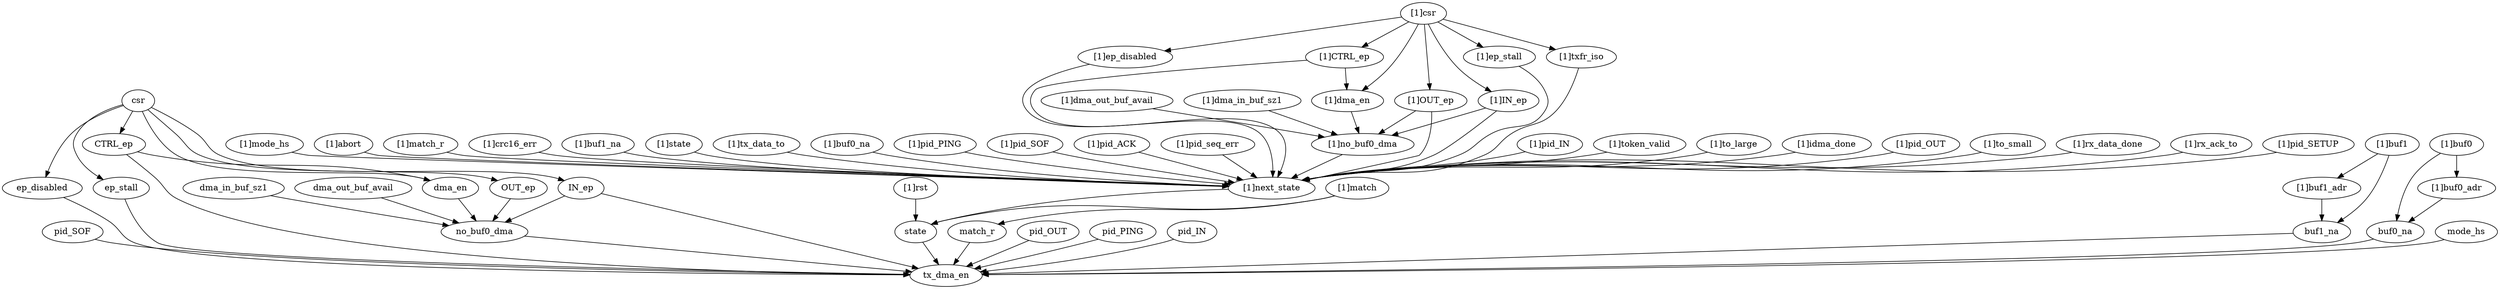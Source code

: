 strict digraph "" {
	pid_SOF	 [complexity=3,
		importance=0.0126829218298,
		rank=0.00422764060993];
	tx_dma_en	 [complexity=0,
		importance=0.00792525727378,
		rank=0.0];
	pid_SOF -> tx_dma_en;
	dma_en	 [complexity=15,
		importance=0.023337340178,
		rank=0.00155582267854];
	no_buf0_dma	 [complexity=9,
		importance=0.0184869362633,
		rank=0.00205410402925];
	dma_en -> no_buf0_dma;
	"[1]rst"	 [complexity=2,
		importance=0.118346584722,
		rank=0.0591732923608];
	state	 [complexity=1,
		importance=0.0378629733885,
		rank=0.0378629733885];
	"[1]rst" -> state;
	"[1]dma_in_buf_sz1"	 [complexity=18,
		importance=0.355818898525,
		rank=0.0197677165847];
	"[1]no_buf0_dma"	 [complexity=12,
		importance=0.351061233969,
		rank=0.0292551028307];
	"[1]dma_in_buf_sz1" -> "[1]no_buf0_dma";
	pid_OUT	 [complexity=9,
		importance=0.0126829218298,
		rank=0.00140921353664];
	pid_OUT -> tx_dma_en;
	"[1]pid_IN"	 [complexity=15,
		importance=0.515506997025,
		rank=0.034367133135];
	"[1]next_state"	 [complexity=3,
		importance=0.0851248887448,
		rank=0.0283749629149];
	"[1]pid_IN" -> "[1]next_state";
	"[1]dma_en"	 [complexity=18,
		importance=0.355911637884,
		rank=0.0197728687713];
	"[1]dma_en" -> "[1]no_buf0_dma";
	pid_PING	 [complexity=2,
		importance=0.0126829218298,
		rank=0.00634146091489];
	pid_PING -> tx_dma_en;
	"[1]ep_disabled"	 [complexity=6,
		importance=0.43040455054,
		rank=0.0717340917566];
	"[1]ep_disabled" -> "[1]next_state";
	pid_IN	 [complexity=12,
		importance=0.0206081791036,
		rank=0.00171734825863];
	pid_IN -> tx_dma_en;
	"[1]csr"	 [complexity=20,
		importance=0.36059900534,
		rank=0.018029950267];
	"[1]csr" -> "[1]dma_en";
	"[1]csr" -> "[1]ep_disabled";
	"[1]CTRL_ep"	 [complexity=21,
		importance=0.360691744699,
		rank=0.0171757973666];
	"[1]csr" -> "[1]CTRL_ep";
	"[1]OUT_ep"	 [complexity=18,
		importance=0.355841340784,
		rank=0.0197689633769];
	"[1]csr" -> "[1]OUT_ep";
	"[1]IN_ep"	 [complexity=18,
		importance=0.355841340784,
		rank=0.0197689633769];
	"[1]csr" -> "[1]IN_ep";
	"[1]ep_stall"	 [complexity=4,
		importance=0.43040455054,
		rank=0.107601137635];
	"[1]csr" -> "[1]ep_stall";
	"[1]txfr_iso"	 [complexity=5,
		importance=0.345279661795,
		rank=0.069055932359];
	"[1]csr" -> "[1]txfr_iso";
	"[1]token_valid"	 [complexity=5,
		importance=0.0898825533008,
		rank=0.0179765106602];
	"[1]token_valid" -> "[1]next_state";
	"[1]to_large"	 [complexity=5,
		importance=0.348204442783,
		rank=0.0696408885565];
	"[1]to_large" -> "[1]next_state";
	"[1]buf1"	 [complexity=15,
		importance=0.0326345564044,
		rank=0.00217563709362];
	buf1_na	 [complexity=9,
		importance=0.0223262674572,
		rank=0.00248069638413];
	"[1]buf1" -> buf1_na;
	"[1]buf1_adr"	 [complexity=12,
		importance=0.0278768918484,
		rank=0.0023230743207];
	"[1]buf1" -> "[1]buf1_adr";
	"[1]buf0"	 [complexity=15,
		importance=0.032264504997,
		rank=0.0021509669998];
	"[1]buf0_adr"	 [complexity=12,
		importance=0.027506840441,
		rank=0.00229223670341];
	"[1]buf0" -> "[1]buf0_adr";
	buf0_na	 [complexity=9,
		importance=0.0219562160498,
		rank=0.00243957956109];
	"[1]buf0" -> buf0_na;
	"[1]CTRL_ep" -> "[1]dma_en";
	"[1]CTRL_ep" -> "[1]next_state";
	ep_disabled	 [complexity=3,
		importance=0.0127053640893,
		rank=0.00423512136309];
	ep_disabled -> tx_dma_en;
	"[1]idma_done"	 [complexity=4,
		importance=0.175007442046,
		rank=0.0437518605114];
	"[1]idma_done" -> "[1]next_state";
	"[1]pid_OUT"	 [complexity=16,
		importance=0.43038210828,
		rank=0.0268988817675];
	"[1]pid_OUT" -> "[1]next_state";
	"[1]OUT_ep" -> "[1]next_state";
	"[1]OUT_ep" -> "[1]no_buf0_dma";
	dma_in_buf_sz1	 [complexity=15,
		importance=0.0232446008193,
		rank=0.00154964005462];
	dma_in_buf_sz1 -> no_buf0_dma;
	state -> tx_dma_en;
	"[1]to_small"	 [complexity=5,
		importance=0.348204442783,
		rank=0.0696408885565];
	"[1]to_small" -> "[1]next_state";
	"[1]match"	 [complexity=5,
		importance=0.0179163622869,
		rank=0.00358327245738];
	"[1]match" -> state;
	match_r	 [complexity=3,
		importance=0.0131586977309,
		rank=0.00438623257696];
	"[1]match" -> match_r;
	"[1]rx_data_done"	 [complexity=4,
		importance=0.175007442046,
		rank=0.0437518605114];
	"[1]rx_data_done" -> "[1]next_state";
	"[1]IN_ep" -> "[1]next_state";
	"[1]IN_ep" -> "[1]no_buf0_dma";
	csr	 [complexity=17,
		importance=0.0280247076348,
		rank=0.00164851221381];
	csr -> dma_en;
	csr -> ep_disabled;
	ep_stall	 [complexity=1,
		importance=0.0127053640893,
		rank=0.0127053640893];
	csr -> ep_stall;
	CTRL_ep	 [complexity=18,
		importance=0.0281174469935,
		rank=0.00156208038853];
	csr -> CTRL_ep;
	OUT_ep	 [complexity=15,
		importance=0.0232670430788,
		rank=0.00155113620525];
	csr -> OUT_ep;
	IN_ep	 [complexity=15,
		importance=0.0232670430788,
		rank=0.00155113620525];
	csr -> IN_ep;
	ep_stall -> tx_dma_en;
	"[1]buf0_adr" -> buf0_na;
	CTRL_ep -> dma_en;
	CTRL_ep -> tx_dma_en;
	"[1]rx_ack_to"	 [complexity=4,
		importance=0.180828550615,
		rank=0.0452071376536];
	"[1]rx_ack_to" -> "[1]next_state";
	"[1]pid_SETUP"	 [complexity=7,
		importance=0.0898825533008,
		rank=0.0128403647573];
	"[1]pid_SETUP" -> "[1]next_state";
	"[1]mode_hs"	 [complexity=5,
		importance=0.26013233079,
		rank=0.0520264661581];
	"[1]mode_hs" -> "[1]next_state";
	"[1]abort"	 [complexity=8,
		importance=0.861448803316,
		rank=0.107681100414];
	"[1]abort" -> "[1]next_state";
	"[1]next_state" -> state;
	dma_out_buf_avail	 [complexity=15,
		importance=0.0232446008193,
		rank=0.00154964005462];
	dma_out_buf_avail -> no_buf0_dma;
	mode_hs	 [complexity=2,
		importance=0.0126829218298,
		rank=0.00634146091489];
	mode_hs -> tx_dma_en;
	buf0_na -> tx_dma_en;
	"[1]match_r"	 [complexity=6,
		importance=0.430857884181,
		rank=0.0718096473635];
	"[1]match_r" -> "[1]next_state";
	"[1]crc16_err"	 [complexity=6,
		importance=0.26013233079,
		rank=0.0433553884651];
	"[1]crc16_err" -> "[1]next_state";
	OUT_ep -> no_buf0_dma;
	buf1_na -> tx_dma_en;
	"[1]buf1_na"	 [complexity=12,
		importance=0.687474862868,
		rank=0.0572895719057];
	"[1]buf1_na" -> "[1]next_state";
	"[1]state"	 [complexity=6,
		importance=2.32830971223,
		rank=0.388051618704];
	"[1]state" -> "[1]next_state";
	no_buf0_dma -> tx_dma_en;
	"[1]dma_out_buf_avail"	 [complexity=18,
		importance=0.355818898525,
		rank=0.0197677165847];
	"[1]dma_out_buf_avail" -> "[1]no_buf0_dma";
	"[1]tx_data_to"	 [complexity=6,
		importance=0.265378358403,
		rank=0.0442297264005];
	"[1]tx_data_to" -> "[1]next_state";
	"[1]buf0_na"	 [complexity=12,
		importance=0.687104811461,
		rank=0.0572587342884];
	"[1]buf0_na" -> "[1]next_state";
	"[1]buf1_adr" -> buf1_na;
	"[1]pid_PING"	 [complexity=5,
		importance=0.26013233079,
		rank=0.0520264661581];
	"[1]pid_PING" -> "[1]next_state";
	"[1]ep_stall" -> "[1]next_state";
	"[1]pid_SOF"	 [complexity=6,
		importance=0.43038210828,
		rank=0.07173035138];
	"[1]pid_SOF" -> "[1]next_state";
	"[1]pid_ACK"	 [complexity=5,
		importance=0.0898825533008,
		rank=0.0179765106602];
	"[1]pid_ACK" -> "[1]next_state";
	"[1]pid_seq_err"	 [complexity=4,
		importance=0.265817860769,
		rank=0.0664544651924];
	"[1]pid_seq_err" -> "[1]next_state";
	"[1]txfr_iso" -> "[1]next_state";
	IN_ep -> tx_dma_en;
	IN_ep -> no_buf0_dma;
	"[1]no_buf0_dma" -> "[1]next_state";
	match_r -> tx_dma_en;
}
